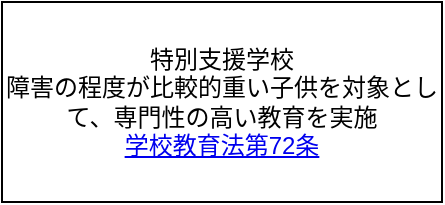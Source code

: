 <mxfile>
    <diagram id="1smpsdsJGcfWe0crwlro" name="ページ1">
        <mxGraphModel dx="667" dy="399" grid="1" gridSize="10" guides="1" tooltips="1" connect="1" arrows="1" fold="1" page="1" pageScale="1" pageWidth="827" pageHeight="1169" math="0" shadow="0">
            <root>
                <mxCell id="0"/>
                <mxCell id="1" parent="0"/>
                <mxCell id="2" value="特別支援学校&lt;br&gt;障害の程度が比較的重い子供を対象として、専門性の高い教育を実施&lt;br&gt;&lt;a href=&quot;https://elaws.e-gov.go.jp/document?lawid=322AC0000000026#Mp-At_72&quot;&gt;学校教育法第72条&lt;/a&gt;" style="rounded=0;whiteSpace=wrap;html=1;" parent="1" vertex="1">
                    <mxGeometry x="30" y="20" width="220" height="100" as="geometry"/>
                </mxCell>
            </root>
        </mxGraphModel>
    </diagram>
</mxfile>